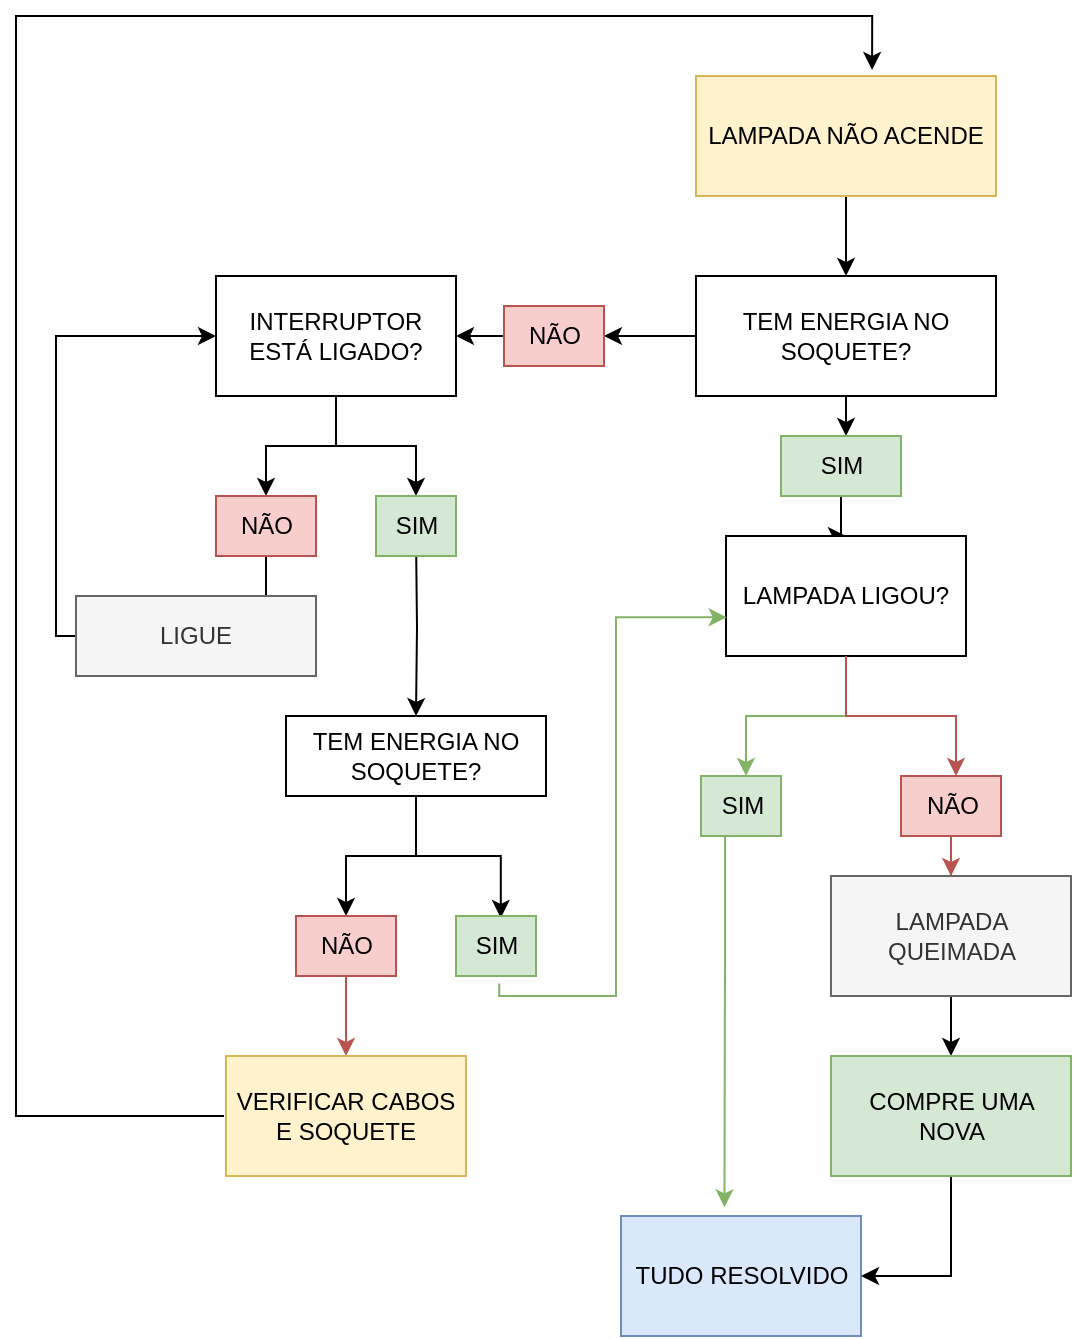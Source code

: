 <mxfile version="21.7.4" type="github">
  <diagram name="Página-1" id="CAikxUyKD4PRSJyLO2kP">
    <mxGraphModel dx="1354" dy="665" grid="1" gridSize="10" guides="1" tooltips="1" connect="1" arrows="1" fold="1" page="1" pageScale="1" pageWidth="827" pageHeight="1169" math="0" shadow="0">
      <root>
        <mxCell id="0" />
        <mxCell id="1" parent="0" />
        <mxCell id="uMKkj9IWUREVqiduz7nh-5" value="" style="edgeStyle=orthogonalEdgeStyle;rounded=0;orthogonalLoop=1;jettySize=auto;html=1;" edge="1" parent="1" source="uMKkj9IWUREVqiduz7nh-1" target="uMKkj9IWUREVqiduz7nh-4">
          <mxGeometry relative="1" as="geometry" />
        </mxCell>
        <mxCell id="uMKkj9IWUREVqiduz7nh-1" value="LAMPADA NÃO ACENDE" style="rounded=0;whiteSpace=wrap;html=1;arcSize=50;labelBackgroundColor=none;fillColor=#fff2cc;strokeColor=#d6b656;" vertex="1" parent="1">
          <mxGeometry x="510" y="120" width="150" height="60" as="geometry" />
        </mxCell>
        <mxCell id="uMKkj9IWUREVqiduz7nh-24" value="" style="edgeStyle=orthogonalEdgeStyle;rounded=0;orthogonalLoop=1;jettySize=auto;html=1;" edge="1" parent="1" source="uMKkj9IWUREVqiduz7nh-4" target="uMKkj9IWUREVqiduz7nh-23">
          <mxGeometry relative="1" as="geometry" />
        </mxCell>
        <mxCell id="uMKkj9IWUREVqiduz7nh-65" style="edgeStyle=orthogonalEdgeStyle;rounded=0;orthogonalLoop=1;jettySize=auto;html=1;entryX=0.54;entryY=0.01;entryDx=0;entryDy=0;entryPerimeter=0;" edge="1" parent="1" source="uMKkj9IWUREVqiduz7nh-4" target="uMKkj9IWUREVqiduz7nh-18">
          <mxGeometry relative="1" as="geometry" />
        </mxCell>
        <mxCell id="uMKkj9IWUREVqiduz7nh-4" value="TEM ENERGIA NO SOQUETE?" style="rounded=0;whiteSpace=wrap;html=1;arcSize=50;" vertex="1" parent="1">
          <mxGeometry x="510" y="220" width="150" height="60" as="geometry" />
        </mxCell>
        <mxCell id="uMKkj9IWUREVqiduz7nh-20" value="" style="edgeStyle=orthogonalEdgeStyle;rounded=0;orthogonalLoop=1;jettySize=auto;html=1;" edge="1" parent="1" source="uMKkj9IWUREVqiduz7nh-18" target="uMKkj9IWUREVqiduz7nh-19">
          <mxGeometry relative="1" as="geometry" />
        </mxCell>
        <mxCell id="uMKkj9IWUREVqiduz7nh-18" value="SIM" style="text;html=1;strokeColor=#82b366;fillColor=#d5e8d4;align=center;verticalAlign=middle;whiteSpace=wrap;rounded=0;" vertex="1" parent="1">
          <mxGeometry x="552.5" y="300" width="60" height="30" as="geometry" />
        </mxCell>
        <mxCell id="uMKkj9IWUREVqiduz7nh-19" value="LAMPADA LIGOU?" style="whiteSpace=wrap;html=1;" vertex="1" parent="1">
          <mxGeometry x="525" y="350" width="120" height="60" as="geometry" />
        </mxCell>
        <mxCell id="uMKkj9IWUREVqiduz7nh-26" value="" style="edgeStyle=orthogonalEdgeStyle;rounded=0;orthogonalLoop=1;jettySize=auto;html=1;" edge="1" parent="1" source="uMKkj9IWUREVqiduz7nh-23" target="uMKkj9IWUREVqiduz7nh-25">
          <mxGeometry relative="1" as="geometry" />
        </mxCell>
        <mxCell id="uMKkj9IWUREVqiduz7nh-23" value="NÃO" style="text;html=1;align=center;verticalAlign=middle;resizable=0;points=[];autosize=1;strokeColor=#b85450;fillColor=#f8cecc;" vertex="1" parent="1">
          <mxGeometry x="414" y="235" width="50" height="30" as="geometry" />
        </mxCell>
        <mxCell id="uMKkj9IWUREVqiduz7nh-54" value="" style="edgeStyle=orthogonalEdgeStyle;rounded=0;orthogonalLoop=1;jettySize=auto;html=1;" edge="1" parent="1" source="uMKkj9IWUREVqiduz7nh-25" target="uMKkj9IWUREVqiduz7nh-53">
          <mxGeometry relative="1" as="geometry" />
        </mxCell>
        <mxCell id="uMKkj9IWUREVqiduz7nh-56" style="edgeStyle=orthogonalEdgeStyle;rounded=0;orthogonalLoop=1;jettySize=auto;html=1;" edge="1" parent="1" source="uMKkj9IWUREVqiduz7nh-25" target="uMKkj9IWUREVqiduz7nh-55">
          <mxGeometry relative="1" as="geometry" />
        </mxCell>
        <mxCell id="uMKkj9IWUREVqiduz7nh-25" value="INTERRUPTOR ESTÁ LIGADO?" style="whiteSpace=wrap;html=1;" vertex="1" parent="1">
          <mxGeometry x="270" y="220" width="120" height="60" as="geometry" />
        </mxCell>
        <mxCell id="uMKkj9IWUREVqiduz7nh-35" value="" style="edgeStyle=orthogonalEdgeStyle;rounded=0;orthogonalLoop=1;jettySize=auto;html=1;exitX=0.5;exitY=1;exitDx=0;exitDy=0;fillColor=#d5e8d4;strokeColor=#82b366;" edge="1" parent="1" source="uMKkj9IWUREVqiduz7nh-19" target="uMKkj9IWUREVqiduz7nh-34">
          <mxGeometry relative="1" as="geometry">
            <mxPoint x="585" y="580" as="sourcePoint" />
            <Array as="points">
              <mxPoint x="585" y="440" />
              <mxPoint x="535" y="440" />
            </Array>
          </mxGeometry>
        </mxCell>
        <mxCell id="uMKkj9IWUREVqiduz7nh-38" style="edgeStyle=orthogonalEdgeStyle;rounded=0;orthogonalLoop=1;jettySize=auto;html=1;exitX=0.5;exitY=1;exitDx=0;exitDy=0;fillColor=#f8cecc;strokeColor=#b85450;" edge="1" parent="1" source="uMKkj9IWUREVqiduz7nh-19" target="uMKkj9IWUREVqiduz7nh-36">
          <mxGeometry relative="1" as="geometry">
            <mxPoint x="585" y="530" as="sourcePoint" />
            <Array as="points">
              <mxPoint x="585" y="440" />
              <mxPoint x="640" y="440" />
            </Array>
          </mxGeometry>
        </mxCell>
        <mxCell id="uMKkj9IWUREVqiduz7nh-60" style="edgeStyle=orthogonalEdgeStyle;rounded=0;orthogonalLoop=1;jettySize=auto;html=1;entryX=0.431;entryY=-0.072;entryDx=0;entryDy=0;entryPerimeter=0;fillColor=#d5e8d4;strokeColor=#82b366;" edge="1" parent="1" source="uMKkj9IWUREVqiduz7nh-34" target="uMKkj9IWUREVqiduz7nh-41">
          <mxGeometry relative="1" as="geometry">
            <Array as="points">
              <mxPoint x="524.5" y="560" />
              <mxPoint x="524.5" y="560" />
            </Array>
          </mxGeometry>
        </mxCell>
        <mxCell id="uMKkj9IWUREVqiduz7nh-34" value="SIM&lt;br&gt;" style="text;html=1;align=center;verticalAlign=middle;resizable=0;points=[];autosize=1;strokeColor=#82b366;fillColor=#d5e8d4;" vertex="1" parent="1">
          <mxGeometry x="512.5" y="470" width="40" height="30" as="geometry" />
        </mxCell>
        <mxCell id="uMKkj9IWUREVqiduz7nh-40" value="" style="edgeStyle=orthogonalEdgeStyle;rounded=0;orthogonalLoop=1;jettySize=auto;html=1;fillColor=#f8cecc;strokeColor=#b85450;" edge="1" parent="1" source="uMKkj9IWUREVqiduz7nh-36" target="uMKkj9IWUREVqiduz7nh-39">
          <mxGeometry relative="1" as="geometry" />
        </mxCell>
        <mxCell id="uMKkj9IWUREVqiduz7nh-36" value="NÃO" style="text;html=1;align=center;verticalAlign=middle;resizable=0;points=[];autosize=1;strokeColor=#b85450;fillColor=#f8cecc;" vertex="1" parent="1">
          <mxGeometry x="612.5" y="470" width="50" height="30" as="geometry" />
        </mxCell>
        <mxCell id="uMKkj9IWUREVqiduz7nh-62" value="" style="edgeStyle=orthogonalEdgeStyle;rounded=0;orthogonalLoop=1;jettySize=auto;html=1;" edge="1" parent="1" source="uMKkj9IWUREVqiduz7nh-39" target="uMKkj9IWUREVqiduz7nh-61">
          <mxGeometry relative="1" as="geometry" />
        </mxCell>
        <mxCell id="uMKkj9IWUREVqiduz7nh-39" value="LAMPADA QUEIMADA" style="whiteSpace=wrap;html=1;fillColor=#f5f5f5;fontColor=#333333;strokeColor=#666666;" vertex="1" parent="1">
          <mxGeometry x="577.5" y="520" width="120" height="60" as="geometry" />
        </mxCell>
        <mxCell id="uMKkj9IWUREVqiduz7nh-41" value="TUDO RESOLVIDO" style="whiteSpace=wrap;html=1;fillColor=#dae8fc;strokeColor=#6c8ebf;" vertex="1" parent="1">
          <mxGeometry x="472.5" y="690" width="120" height="60" as="geometry" />
        </mxCell>
        <mxCell id="uMKkj9IWUREVqiduz7nh-67" value="" style="edgeStyle=orthogonalEdgeStyle;rounded=0;orthogonalLoop=1;jettySize=auto;html=1;entryX=0.5;entryY=0;entryDx=0;entryDy=0;" edge="1" parent="1" target="uMKkj9IWUREVqiduz7nh-66">
          <mxGeometry relative="1" as="geometry">
            <mxPoint x="370.003" y="350" as="sourcePoint" />
            <mxPoint x="360.25" y="429.52" as="targetPoint" />
            <Array as="points" />
          </mxGeometry>
        </mxCell>
        <mxCell id="uMKkj9IWUREVqiduz7nh-53" value="SIM" style="text;html=1;align=center;verticalAlign=middle;resizable=0;points=[];autosize=1;strokeColor=#82b366;fillColor=#d5e8d4;" vertex="1" parent="1">
          <mxGeometry x="350" y="330" width="40" height="30" as="geometry" />
        </mxCell>
        <mxCell id="uMKkj9IWUREVqiduz7nh-58" value="" style="edgeStyle=orthogonalEdgeStyle;rounded=0;orthogonalLoop=1;jettySize=auto;html=1;" edge="1" parent="1" source="uMKkj9IWUREVqiduz7nh-55">
          <mxGeometry relative="1" as="geometry">
            <mxPoint x="295.048" y="390" as="targetPoint" />
          </mxGeometry>
        </mxCell>
        <mxCell id="uMKkj9IWUREVqiduz7nh-55" value="NÃO" style="text;html=1;align=center;verticalAlign=middle;resizable=0;points=[];autosize=1;strokeColor=#b85450;fillColor=#f8cecc;" vertex="1" parent="1">
          <mxGeometry x="270" y="330" width="50" height="30" as="geometry" />
        </mxCell>
        <mxCell id="uMKkj9IWUREVqiduz7nh-79" style="edgeStyle=orthogonalEdgeStyle;rounded=0;orthogonalLoop=1;jettySize=auto;html=1;entryX=0;entryY=0.5;entryDx=0;entryDy=0;" edge="1" parent="1" source="uMKkj9IWUREVqiduz7nh-59" target="uMKkj9IWUREVqiduz7nh-25">
          <mxGeometry relative="1" as="geometry">
            <Array as="points">
              <mxPoint x="190" y="400" />
              <mxPoint x="190" y="250" />
            </Array>
          </mxGeometry>
        </mxCell>
        <mxCell id="uMKkj9IWUREVqiduz7nh-59" value="LIGUE" style="whiteSpace=wrap;html=1;fillColor=#f5f5f5;fontColor=#333333;strokeColor=#666666;" vertex="1" parent="1">
          <mxGeometry x="200" y="380" width="120" height="40" as="geometry" />
        </mxCell>
        <mxCell id="uMKkj9IWUREVqiduz7nh-63" style="edgeStyle=orthogonalEdgeStyle;rounded=0;orthogonalLoop=1;jettySize=auto;html=1;entryX=1;entryY=0.5;entryDx=0;entryDy=0;" edge="1" parent="1" source="uMKkj9IWUREVqiduz7nh-61" target="uMKkj9IWUREVqiduz7nh-41">
          <mxGeometry relative="1" as="geometry" />
        </mxCell>
        <mxCell id="uMKkj9IWUREVqiduz7nh-61" value="COMPRE UMA NOVA" style="whiteSpace=wrap;html=1;fillColor=#d5e8d4;strokeColor=#82b366;" vertex="1" parent="1">
          <mxGeometry x="577.5" y="610" width="120" height="60" as="geometry" />
        </mxCell>
        <mxCell id="uMKkj9IWUREVqiduz7nh-71" style="edgeStyle=orthogonalEdgeStyle;rounded=0;orthogonalLoop=1;jettySize=auto;html=1;" edge="1" parent="1" source="uMKkj9IWUREVqiduz7nh-66" target="uMKkj9IWUREVqiduz7nh-70">
          <mxGeometry relative="1" as="geometry" />
        </mxCell>
        <mxCell id="uMKkj9IWUREVqiduz7nh-72" style="edgeStyle=orthogonalEdgeStyle;rounded=0;orthogonalLoop=1;jettySize=auto;html=1;entryX=0.56;entryY=0.032;entryDx=0;entryDy=0;entryPerimeter=0;" edge="1" parent="1" source="uMKkj9IWUREVqiduz7nh-66" target="uMKkj9IWUREVqiduz7nh-69">
          <mxGeometry relative="1" as="geometry" />
        </mxCell>
        <mxCell id="uMKkj9IWUREVqiduz7nh-66" value="TEM ENERGIA NO SOQUETE?" style="whiteSpace=wrap;html=1;" vertex="1" parent="1">
          <mxGeometry x="305" y="440" width="130" height="40" as="geometry" />
        </mxCell>
        <mxCell id="uMKkj9IWUREVqiduz7nh-78" style="edgeStyle=orthogonalEdgeStyle;rounded=0;orthogonalLoop=1;jettySize=auto;html=1;entryX=0.003;entryY=0.677;entryDx=0;entryDy=0;entryPerimeter=0;exitX=0.541;exitY=1.124;exitDx=0;exitDy=0;exitPerimeter=0;fillColor=#d5e8d4;strokeColor=#82b366;" edge="1" parent="1" source="uMKkj9IWUREVqiduz7nh-69" target="uMKkj9IWUREVqiduz7nh-19">
          <mxGeometry relative="1" as="geometry">
            <mxPoint x="480" y="390" as="targetPoint" />
            <Array as="points">
              <mxPoint x="412" y="580" />
              <mxPoint x="470" y="580" />
              <mxPoint x="470" y="391" />
            </Array>
          </mxGeometry>
        </mxCell>
        <mxCell id="uMKkj9IWUREVqiduz7nh-69" value="SIM" style="text;html=1;align=center;verticalAlign=middle;resizable=0;points=[];autosize=1;strokeColor=#82b366;fillColor=#d5e8d4;" vertex="1" parent="1">
          <mxGeometry x="390" y="540" width="40" height="30" as="geometry" />
        </mxCell>
        <mxCell id="uMKkj9IWUREVqiduz7nh-74" value="" style="edgeStyle=orthogonalEdgeStyle;rounded=0;orthogonalLoop=1;jettySize=auto;html=1;fillColor=#f8cecc;strokeColor=#b85450;" edge="1" parent="1" source="uMKkj9IWUREVqiduz7nh-70" target="uMKkj9IWUREVqiduz7nh-73">
          <mxGeometry relative="1" as="geometry" />
        </mxCell>
        <mxCell id="uMKkj9IWUREVqiduz7nh-70" value="NÃO" style="text;html=1;align=center;verticalAlign=middle;resizable=0;points=[];autosize=1;strokeColor=#b85450;fillColor=#f8cecc;" vertex="1" parent="1">
          <mxGeometry x="310" y="540" width="50" height="30" as="geometry" />
        </mxCell>
        <mxCell id="uMKkj9IWUREVqiduz7nh-76" style="edgeStyle=orthogonalEdgeStyle;rounded=0;orthogonalLoop=1;jettySize=auto;html=1;entryX=0.587;entryY=-0.05;entryDx=0;entryDy=0;entryPerimeter=0;" edge="1" parent="1" target="uMKkj9IWUREVqiduz7nh-1">
          <mxGeometry relative="1" as="geometry">
            <mxPoint x="599" y="70" as="targetPoint" />
            <mxPoint x="274" y="640" as="sourcePoint" />
            <Array as="points">
              <mxPoint x="170" y="640" />
              <mxPoint x="170" y="90" />
              <mxPoint x="598" y="90" />
            </Array>
          </mxGeometry>
        </mxCell>
        <mxCell id="uMKkj9IWUREVqiduz7nh-73" value="VERIFICAR CABOS E SOQUETE" style="whiteSpace=wrap;html=1;fillColor=#fff2cc;strokeColor=#d6b656;" vertex="1" parent="1">
          <mxGeometry x="275" y="610" width="120" height="60" as="geometry" />
        </mxCell>
      </root>
    </mxGraphModel>
  </diagram>
</mxfile>
